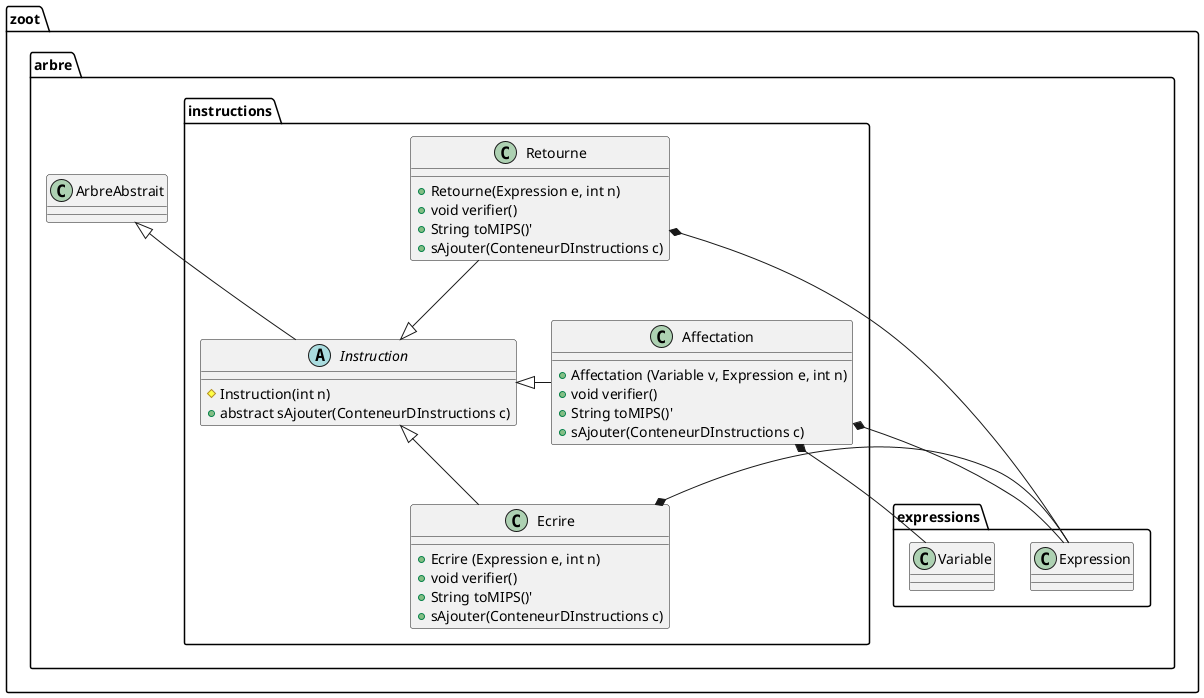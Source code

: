 @startuml "Package instructions"

namespace zoot.arbre.instructions {
    ' Includes
    ' Classes
    class Ecrire {
        + Ecrire (Expression e, int n)
        + void verifier()
        + String toMIPS()'
        + sAjouter(ConteneurDInstructions c)
    }

    class Affectation {
        + Affectation (Variable v, Expression e, int n)
        + void verifier()
        + String toMIPS()'
        + sAjouter(ConteneurDInstructions c)
    }

    class Retourne {
        + Retourne(Expression e, int n)
        + void verifier()
        + String toMIPS()'
        + sAjouter(ConteneurDInstructions c)
    }

    abstract class Instruction {
        # Instruction(int n)
        + abstract sAjouter(ConteneurDInstructions c)
    }
    
    ' Relations entre les classes
    Ecrire -up-|> Instruction
    Ecrire *-right- zoot.arbre.expressions.Expression
    Instruction -up-|> zoot.arbre.ArbreAbstrait
    Affectation -right-|> Instruction
    Affectation *-- zoot.arbre.expressions.Variable
    Affectation *-down- zoot.arbre.expressions.Expression
    Retourne *-- zoot.arbre.expressions.Expression
    Retourne --|> Instruction
}

@enduml